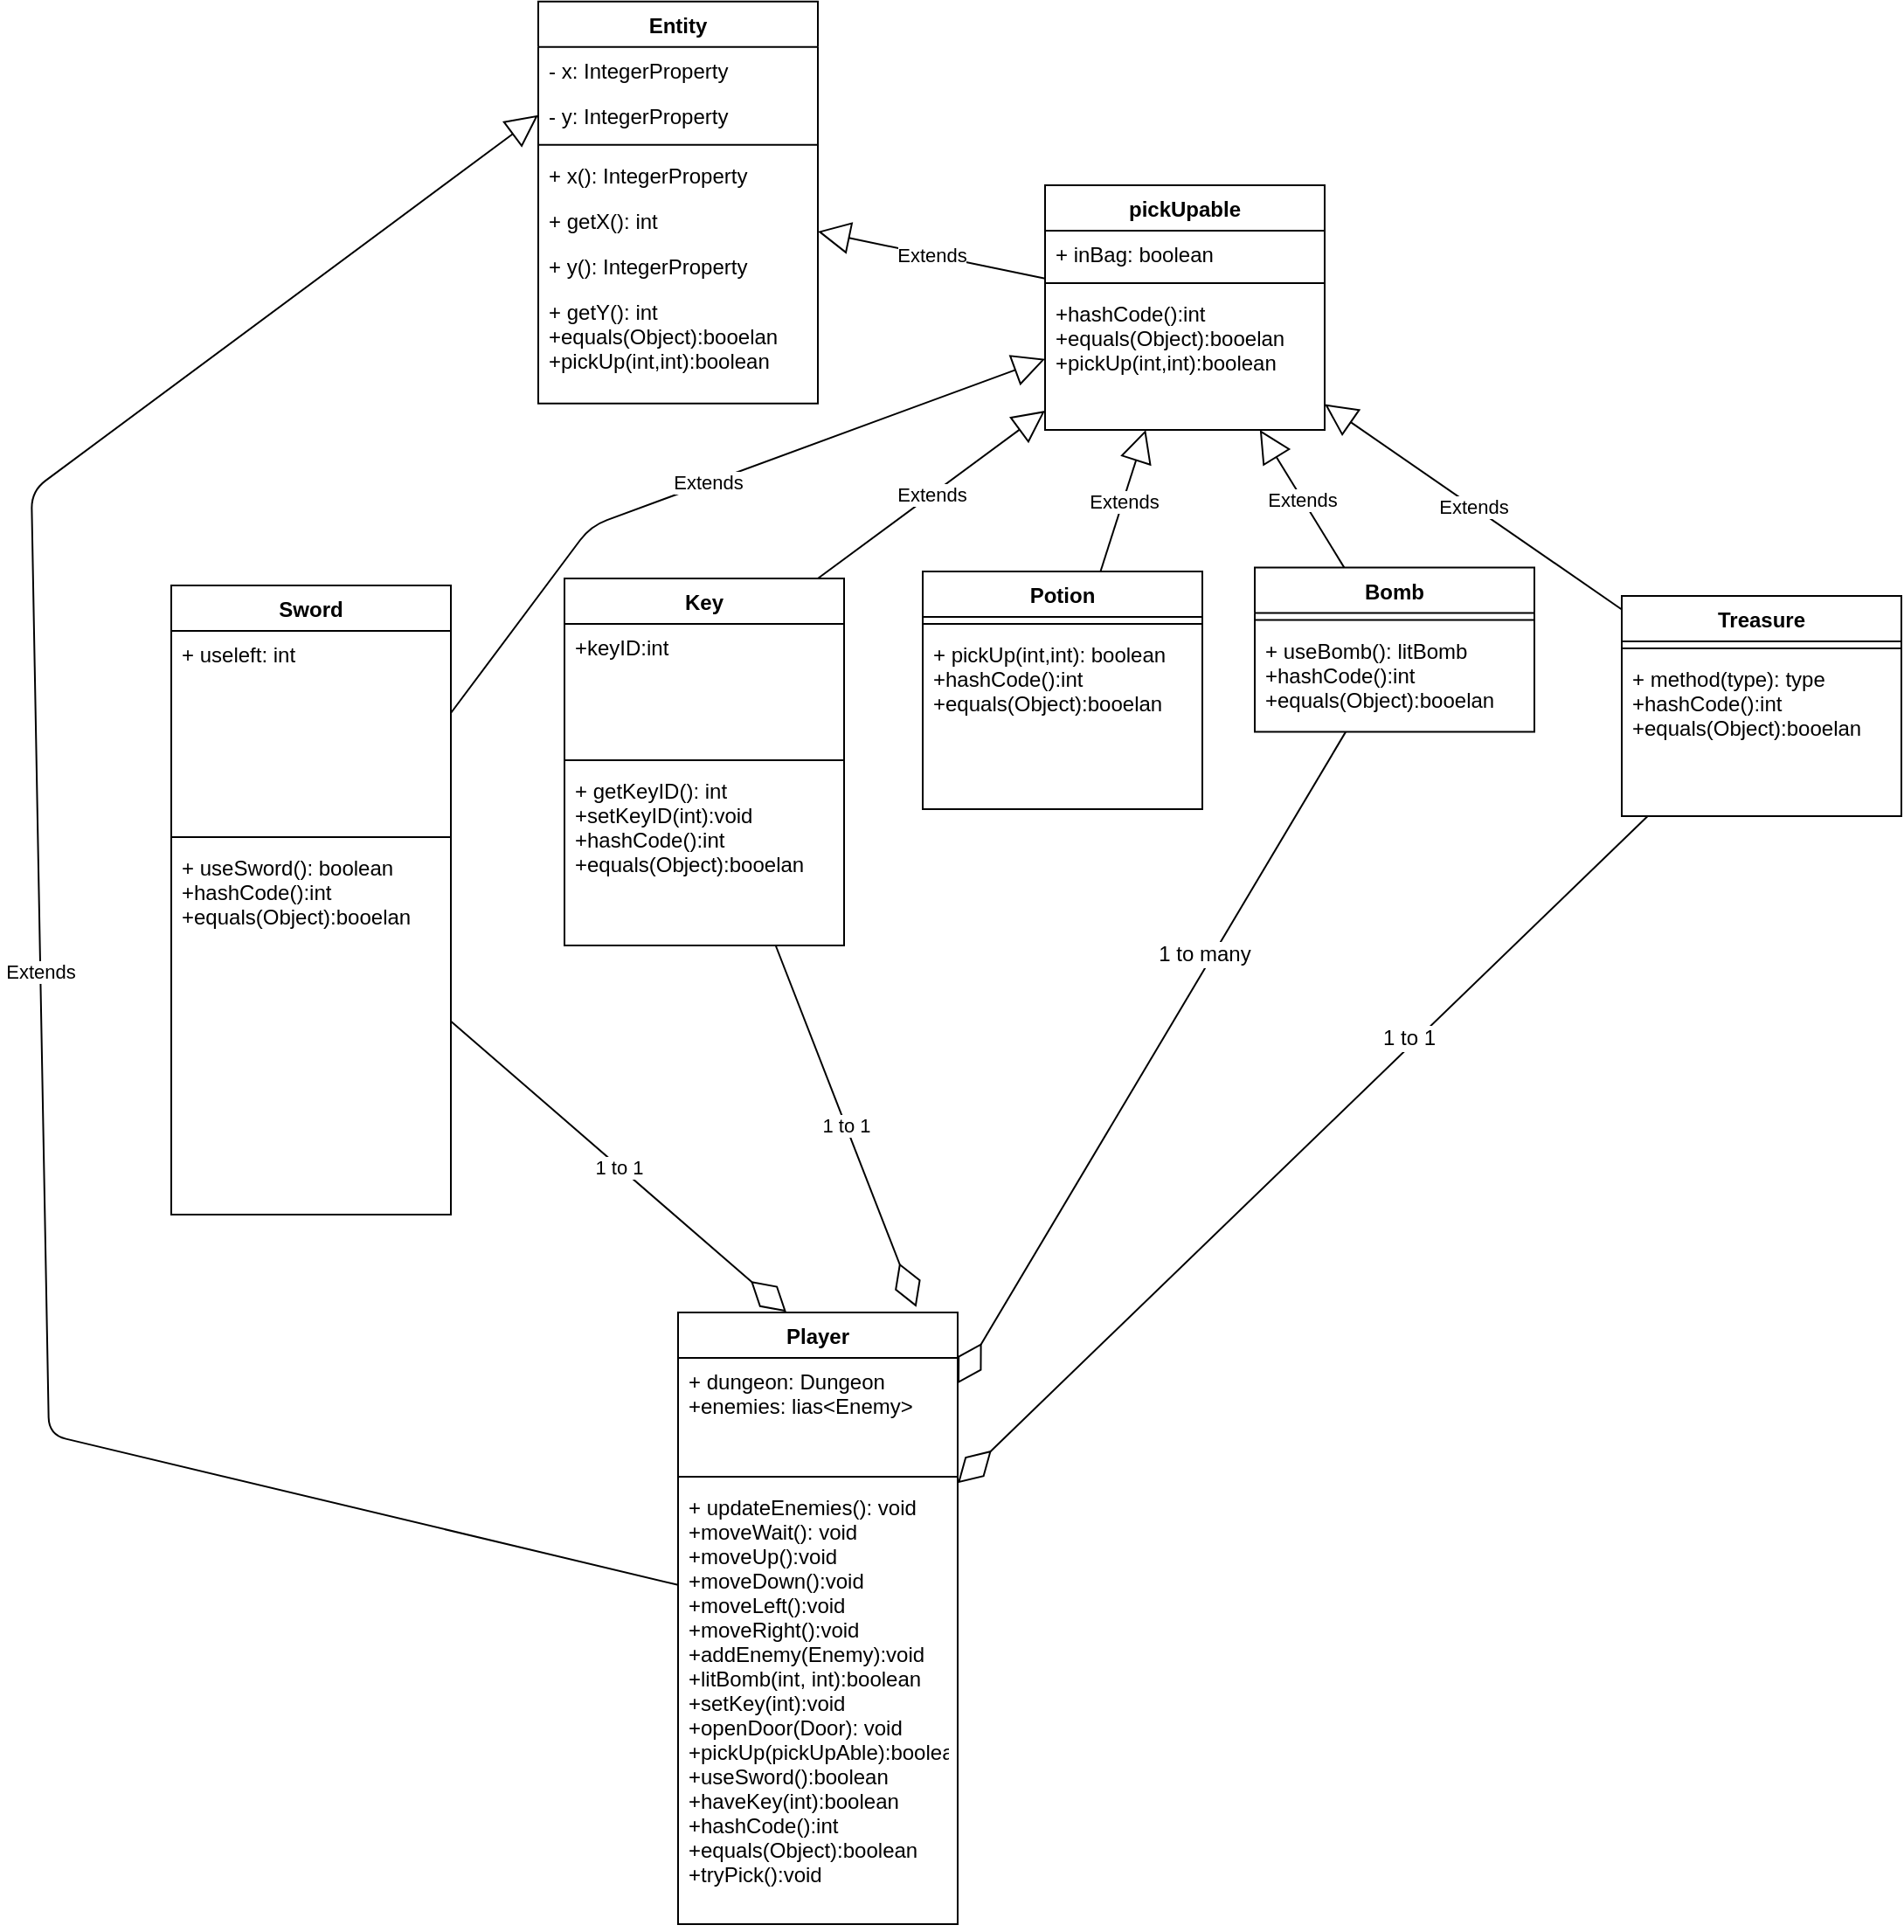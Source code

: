 <mxfile version="11.0.0" type="device"><diagram id="uhugsDk623DFsajgp7sM" name="Page-1"><mxGraphModel dx="1470" dy="1053" grid="1" gridSize="10" guides="1" tooltips="1" connect="1" arrows="1" fold="1" page="1" pageScale="1" pageWidth="850" pageHeight="1100" math="0" shadow="0"><root><mxCell id="0"/><mxCell id="1" parent="0"/><mxCell id="AZv3D4394aoeMoR6-oPh-2" value="Entity" style="swimlane;fontStyle=1;align=center;verticalAlign=top;childLayout=stackLayout;horizontal=1;startSize=26;horizontalStack=0;resizeParent=1;resizeParentMax=0;resizeLast=0;collapsible=1;marginBottom=0;" parent="1" vertex="1"><mxGeometry x="330" y="-0.143" width="160" height="230" as="geometry"/></mxCell><mxCell id="AZv3D4394aoeMoR6-oPh-3" value="- x: IntegerProperty " style="text;strokeColor=none;fillColor=none;align=left;verticalAlign=top;spacingLeft=4;spacingRight=4;overflow=hidden;rotatable=0;points=[[0,0.5],[1,0.5]];portConstraint=eastwest;" parent="AZv3D4394aoeMoR6-oPh-2" vertex="1"><mxGeometry y="26" width="160" height="26" as="geometry"/></mxCell><mxCell id="AZv3D4394aoeMoR6-oPh-4" value="- y: IntegerProperty " style="text;strokeColor=none;fillColor=none;align=left;verticalAlign=top;spacingLeft=4;spacingRight=4;overflow=hidden;rotatable=0;points=[[0,0.5],[1,0.5]];portConstraint=eastwest;" parent="AZv3D4394aoeMoR6-oPh-2" vertex="1"><mxGeometry y="52" width="160" height="26" as="geometry"/></mxCell><mxCell id="AZv3D4394aoeMoR6-oPh-5" value="" style="line;strokeWidth=1;fillColor=none;align=left;verticalAlign=middle;spacingTop=-1;spacingLeft=3;spacingRight=3;rotatable=0;labelPosition=right;points=[];portConstraint=eastwest;" parent="AZv3D4394aoeMoR6-oPh-2" vertex="1"><mxGeometry y="78" width="160" height="8" as="geometry"/></mxCell><mxCell id="AZv3D4394aoeMoR6-oPh-6" value="+ x(): IntegerProperty" style="text;strokeColor=none;fillColor=none;align=left;verticalAlign=top;spacingLeft=4;spacingRight=4;overflow=hidden;rotatable=0;points=[[0,0.5],[1,0.5]];portConstraint=eastwest;" parent="AZv3D4394aoeMoR6-oPh-2" vertex="1"><mxGeometry y="86" width="160" height="26" as="geometry"/></mxCell><mxCell id="AZv3D4394aoeMoR6-oPh-7" value="+ getX(): int" style="text;strokeColor=none;fillColor=none;align=left;verticalAlign=top;spacingLeft=4;spacingRight=4;overflow=hidden;rotatable=0;points=[[0,0.5],[1,0.5]];portConstraint=eastwest;" parent="AZv3D4394aoeMoR6-oPh-2" vertex="1"><mxGeometry y="112" width="160" height="26" as="geometry"/></mxCell><mxCell id="AZv3D4394aoeMoR6-oPh-8" value="+ y(): IntegerProperty" style="text;strokeColor=none;fillColor=none;align=left;verticalAlign=top;spacingLeft=4;spacingRight=4;overflow=hidden;rotatable=0;points=[[0,0.5],[1,0.5]];portConstraint=eastwest;" parent="AZv3D4394aoeMoR6-oPh-2" vertex="1"><mxGeometry y="138" width="160" height="26" as="geometry"/></mxCell><mxCell id="AZv3D4394aoeMoR6-oPh-9" value="+ getY(): int&#10;+equals(Object):booelan&#10;+pickUp(int,int):boolean" style="text;strokeColor=none;fillColor=none;align=left;verticalAlign=top;spacingLeft=4;spacingRight=4;overflow=hidden;rotatable=0;points=[[0,0.5],[1,0.5]];portConstraint=eastwest;" parent="AZv3D4394aoeMoR6-oPh-2" vertex="1"><mxGeometry y="164" width="160" height="66" as="geometry"/></mxCell><mxCell id="aPnyDW8-eZnKJzGELUpE-5" value="Sword" style="swimlane;fontStyle=1;align=center;verticalAlign=top;childLayout=stackLayout;horizontal=1;startSize=26;horizontalStack=0;resizeParent=1;resizeParentMax=0;resizeLast=0;collapsible=1;marginBottom=0;" parent="1" vertex="1"><mxGeometry x="120" y="334" width="160" height="360" as="geometry"/></mxCell><mxCell id="aPnyDW8-eZnKJzGELUpE-6" value="+ useleft: int&#10;" style="text;strokeColor=none;fillColor=none;align=left;verticalAlign=top;spacingLeft=4;spacingRight=4;overflow=hidden;rotatable=0;points=[[0,0.5],[1,0.5]];portConstraint=eastwest;" parent="aPnyDW8-eZnKJzGELUpE-5" vertex="1"><mxGeometry y="26" width="160" height="114" as="geometry"/></mxCell><mxCell id="aPnyDW8-eZnKJzGELUpE-7" value="" style="line;strokeWidth=1;fillColor=none;align=left;verticalAlign=middle;spacingTop=-1;spacingLeft=3;spacingRight=3;rotatable=0;labelPosition=right;points=[];portConstraint=eastwest;" parent="aPnyDW8-eZnKJzGELUpE-5" vertex="1"><mxGeometry y="140" width="160" height="8" as="geometry"/></mxCell><mxCell id="aPnyDW8-eZnKJzGELUpE-8" value="+ useSword(): boolean&#10;+hashCode():int&#10;+equals(Object):booelan" style="text;strokeColor=none;fillColor=none;align=left;verticalAlign=top;spacingLeft=4;spacingRight=4;overflow=hidden;rotatable=0;points=[[0,0.5],[1,0.5]];portConstraint=eastwest;" parent="aPnyDW8-eZnKJzGELUpE-5" vertex="1"><mxGeometry y="148" width="160" height="212" as="geometry"/></mxCell><mxCell id="aPnyDW8-eZnKJzGELUpE-9" value="pickUpable" style="swimlane;fontStyle=1;align=center;verticalAlign=top;childLayout=stackLayout;horizontal=1;startSize=26;horizontalStack=0;resizeParent=1;resizeParentMax=0;resizeLast=0;collapsible=1;marginBottom=0;" parent="1" vertex="1"><mxGeometry x="620" y="105" width="160" height="140" as="geometry"/></mxCell><mxCell id="aPnyDW8-eZnKJzGELUpE-10" value="+ inBag: boolean" style="text;strokeColor=none;fillColor=none;align=left;verticalAlign=top;spacingLeft=4;spacingRight=4;overflow=hidden;rotatable=0;points=[[0,0.5],[1,0.5]];portConstraint=eastwest;" parent="aPnyDW8-eZnKJzGELUpE-9" vertex="1"><mxGeometry y="26" width="160" height="26" as="geometry"/></mxCell><mxCell id="aPnyDW8-eZnKJzGELUpE-11" value="" style="line;strokeWidth=1;fillColor=none;align=left;verticalAlign=middle;spacingTop=-1;spacingLeft=3;spacingRight=3;rotatable=0;labelPosition=right;points=[];portConstraint=eastwest;" parent="aPnyDW8-eZnKJzGELUpE-9" vertex="1"><mxGeometry y="52" width="160" height="8" as="geometry"/></mxCell><mxCell id="aPnyDW8-eZnKJzGELUpE-12" value="+hashCode():int&#10;+equals(Object):booelan&#10;+pickUp(int,int):boolean" style="text;strokeColor=none;fillColor=none;align=left;verticalAlign=top;spacingLeft=4;spacingRight=4;overflow=hidden;rotatable=0;points=[[0,0.5],[1,0.5]];portConstraint=eastwest;" parent="aPnyDW8-eZnKJzGELUpE-9" vertex="1"><mxGeometry y="60" width="160" height="80" as="geometry"/></mxCell><mxCell id="aPnyDW8-eZnKJzGELUpE-13" value="Key" style="swimlane;fontStyle=1;align=center;verticalAlign=top;childLayout=stackLayout;horizontal=1;startSize=26;horizontalStack=0;resizeParent=1;resizeParentMax=0;resizeLast=0;collapsible=1;marginBottom=0;" parent="1" vertex="1"><mxGeometry x="345" y="330" width="160" height="210" as="geometry"/></mxCell><mxCell id="fDHP6cctG5oFdlvsCEwT-3" value="Extends" style="endArrow=block;endSize=16;endFill=0;html=1;" parent="aPnyDW8-eZnKJzGELUpE-13" target="aPnyDW8-eZnKJzGELUpE-9" edge="1"><mxGeometry width="160" relative="1" as="geometry"><mxPoint x="145" as="sourcePoint"/><mxPoint x="305" as="targetPoint"/></mxGeometry></mxCell><mxCell id="aPnyDW8-eZnKJzGELUpE-14" value="+keyID:int" style="text;strokeColor=none;fillColor=none;align=left;verticalAlign=top;spacingLeft=4;spacingRight=4;overflow=hidden;rotatable=0;points=[[0,0.5],[1,0.5]];portConstraint=eastwest;" parent="aPnyDW8-eZnKJzGELUpE-13" vertex="1"><mxGeometry y="26" width="160" height="74" as="geometry"/></mxCell><mxCell id="aPnyDW8-eZnKJzGELUpE-15" value="" style="line;strokeWidth=1;fillColor=none;align=left;verticalAlign=middle;spacingTop=-1;spacingLeft=3;spacingRight=3;rotatable=0;labelPosition=right;points=[];portConstraint=eastwest;" parent="aPnyDW8-eZnKJzGELUpE-13" vertex="1"><mxGeometry y="100" width="160" height="8" as="geometry"/></mxCell><mxCell id="aPnyDW8-eZnKJzGELUpE-16" value="+ getKeyID(): int&#10;+setKeyID(int):void&#10;+hashCode():int&#10;+equals(Object):booelan" style="text;strokeColor=none;fillColor=none;align=left;verticalAlign=top;spacingLeft=4;spacingRight=4;overflow=hidden;rotatable=0;points=[[0,0.5],[1,0.5]];portConstraint=eastwest;" parent="aPnyDW8-eZnKJzGELUpE-13" vertex="1"><mxGeometry y="108" width="160" height="102" as="geometry"/></mxCell><mxCell id="aPnyDW8-eZnKJzGELUpE-17" value="Potion" style="swimlane;fontStyle=1;align=center;verticalAlign=top;childLayout=stackLayout;horizontal=1;startSize=26;horizontalStack=0;resizeParent=1;resizeParentMax=0;resizeLast=0;collapsible=1;marginBottom=0;" parent="1" vertex="1"><mxGeometry x="550" y="326" width="160" height="136" as="geometry"/></mxCell><mxCell id="aPnyDW8-eZnKJzGELUpE-19" value="" style="line;strokeWidth=1;fillColor=none;align=left;verticalAlign=middle;spacingTop=-1;spacingLeft=3;spacingRight=3;rotatable=0;labelPosition=right;points=[];portConstraint=eastwest;" parent="aPnyDW8-eZnKJzGELUpE-17" vertex="1"><mxGeometry y="26" width="160" height="8" as="geometry"/></mxCell><mxCell id="aPnyDW8-eZnKJzGELUpE-20" value="+ pickUp(int,int): boolean&#10;+hashCode():int&#10;+equals(Object):booelan" style="text;strokeColor=none;fillColor=none;align=left;verticalAlign=top;spacingLeft=4;spacingRight=4;overflow=hidden;rotatable=0;points=[[0,0.5],[1,0.5]];portConstraint=eastwest;" parent="aPnyDW8-eZnKJzGELUpE-17" vertex="1"><mxGeometry y="34" width="160" height="102" as="geometry"/></mxCell><mxCell id="aPnyDW8-eZnKJzGELUpE-21" value="Bomb" style="swimlane;fontStyle=1;align=center;verticalAlign=top;childLayout=stackLayout;horizontal=1;startSize=26;horizontalStack=0;resizeParent=1;resizeParentMax=0;resizeLast=0;collapsible=1;marginBottom=0;" parent="1" vertex="1"><mxGeometry x="740" y="323.811" width="160" height="94" as="geometry"/></mxCell><mxCell id="aPnyDW8-eZnKJzGELUpE-23" value="" style="line;strokeWidth=1;fillColor=none;align=left;verticalAlign=middle;spacingTop=-1;spacingLeft=3;spacingRight=3;rotatable=0;labelPosition=right;points=[];portConstraint=eastwest;" parent="aPnyDW8-eZnKJzGELUpE-21" vertex="1"><mxGeometry y="26" width="160" height="8" as="geometry"/></mxCell><mxCell id="aPnyDW8-eZnKJzGELUpE-24" value="+ useBomb(): litBomb&#10;+hashCode():int&#10;+equals(Object):booelan" style="text;strokeColor=none;fillColor=none;align=left;verticalAlign=top;spacingLeft=4;spacingRight=4;overflow=hidden;rotatable=0;points=[[0,0.5],[1,0.5]];portConstraint=eastwest;" parent="aPnyDW8-eZnKJzGELUpE-21" vertex="1"><mxGeometry y="34" width="160" height="60" as="geometry"/></mxCell><mxCell id="aPnyDW8-eZnKJzGELUpE-25" value="Treasure" style="swimlane;fontStyle=1;align=center;verticalAlign=top;childLayout=stackLayout;horizontal=1;startSize=26;horizontalStack=0;resizeParent=1;resizeParentMax=0;resizeLast=0;collapsible=1;marginBottom=0;" parent="1" vertex="1"><mxGeometry x="950" y="340" width="160" height="126" as="geometry"/></mxCell><mxCell id="aPnyDW8-eZnKJzGELUpE-27" value="" style="line;strokeWidth=1;fillColor=none;align=left;verticalAlign=middle;spacingTop=-1;spacingLeft=3;spacingRight=3;rotatable=0;labelPosition=right;points=[];portConstraint=eastwest;" parent="aPnyDW8-eZnKJzGELUpE-25" vertex="1"><mxGeometry y="26" width="160" height="8" as="geometry"/></mxCell><mxCell id="aPnyDW8-eZnKJzGELUpE-28" value="+ method(type): type&#10;+hashCode():int&#10;+equals(Object):booelan" style="text;strokeColor=none;fillColor=none;align=left;verticalAlign=top;spacingLeft=4;spacingRight=4;overflow=hidden;rotatable=0;points=[[0,0.5],[1,0.5]];portConstraint=eastwest;" parent="aPnyDW8-eZnKJzGELUpE-25" vertex="1"><mxGeometry y="34" width="160" height="92" as="geometry"/></mxCell><mxCell id="aPnyDW8-eZnKJzGELUpE-29" value="Player" style="swimlane;fontStyle=1;align=center;verticalAlign=top;childLayout=stackLayout;horizontal=1;startSize=26;horizontalStack=0;resizeParent=1;resizeParentMax=0;resizeLast=0;collapsible=1;marginBottom=0;" parent="1" vertex="1"><mxGeometry x="410" y="750" width="160" height="350" as="geometry"/></mxCell><mxCell id="aPnyDW8-eZnKJzGELUpE-30" value="+ dungeon: Dungeon&#10;+enemies: lias&lt;Enemy&gt;" style="text;strokeColor=none;fillColor=none;align=left;verticalAlign=top;spacingLeft=4;spacingRight=4;overflow=hidden;rotatable=0;points=[[0,0.5],[1,0.5]];portConstraint=eastwest;" parent="aPnyDW8-eZnKJzGELUpE-29" vertex="1"><mxGeometry y="26" width="160" height="64" as="geometry"/></mxCell><mxCell id="aPnyDW8-eZnKJzGELUpE-31" value="" style="line;strokeWidth=1;fillColor=none;align=left;verticalAlign=middle;spacingTop=-1;spacingLeft=3;spacingRight=3;rotatable=0;labelPosition=right;points=[];portConstraint=eastwest;" parent="aPnyDW8-eZnKJzGELUpE-29" vertex="1"><mxGeometry y="90" width="160" height="8" as="geometry"/></mxCell><mxCell id="aPnyDW8-eZnKJzGELUpE-32" value="+ updateEnemies(): void &#10;+moveWait(): void&#10;+moveUp():void&#10;+moveDown():void&#10;+moveLeft():void&#10;+moveRight():void&#10;+addEnemy(Enemy):void&#10;+litBomb(int, int):boolean&#10;+setKey(int):void&#10;+openDoor(Door): void&#10;+pickUp(pickUpAble):boolean&#10;+useSword():boolean&#10;+haveKey(int):boolean&#10;+hashCode():int&#10;+equals(Object):boolean&#10;+tryPick():void&#10;" style="text;strokeColor=none;fillColor=none;align=left;verticalAlign=top;spacingLeft=4;spacingRight=4;overflow=hidden;rotatable=0;points=[[0,0.5],[1,0.5]];portConstraint=eastwest;" parent="aPnyDW8-eZnKJzGELUpE-29" vertex="1"><mxGeometry y="98" width="160" height="252" as="geometry"/></mxCell><mxCell id="fDHP6cctG5oFdlvsCEwT-1" value="Extends" style="endArrow=block;endSize=16;endFill=0;html=1;" parent="1" source="aPnyDW8-eZnKJzGELUpE-5" target="aPnyDW8-eZnKJzGELUpE-9" edge="1"><mxGeometry width="160" relative="1" as="geometry"><mxPoint x="260" y="340" as="sourcePoint"/><mxPoint x="430" y="320" as="targetPoint"/><Array as="points"><mxPoint x="360" y="300"/></Array></mxGeometry></mxCell><mxCell id="fDHP6cctG5oFdlvsCEwT-4" value="Extends" style="endArrow=block;endSize=16;endFill=0;html=1;" parent="1" source="aPnyDW8-eZnKJzGELUpE-17" target="aPnyDW8-eZnKJzGELUpE-9" edge="1"><mxGeometry width="160" relative="1" as="geometry"><mxPoint x="550" y="570" as="sourcePoint"/><mxPoint x="710" y="570" as="targetPoint"/></mxGeometry></mxCell><mxCell id="fDHP6cctG5oFdlvsCEwT-5" value="Extends" style="endArrow=block;endSize=16;endFill=0;html=1;" parent="1" source="aPnyDW8-eZnKJzGELUpE-21" target="aPnyDW8-eZnKJzGELUpE-9" edge="1"><mxGeometry width="160" relative="1" as="geometry"><mxPoint x="750" y="230" as="sourcePoint"/><mxPoint x="910" y="230" as="targetPoint"/></mxGeometry></mxCell><mxCell id="fDHP6cctG5oFdlvsCEwT-6" value="Extends" style="endArrow=block;endSize=16;endFill=0;html=1;" parent="1" source="aPnyDW8-eZnKJzGELUpE-25" target="aPnyDW8-eZnKJzGELUpE-9" edge="1"><mxGeometry width="160" relative="1" as="geometry"><mxPoint x="660" y="610" as="sourcePoint"/><mxPoint x="820" y="610" as="targetPoint"/></mxGeometry></mxCell><mxCell id="fDHP6cctG5oFdlvsCEwT-7" value="Extends" style="endArrow=block;endSize=16;endFill=0;html=1;entryX=0;entryY=0.5;entryDx=0;entryDy=0;" parent="1" source="aPnyDW8-eZnKJzGELUpE-29" target="AZv3D4394aoeMoR6-oPh-4" edge="1"><mxGeometry width="160" relative="1" as="geometry"><mxPoint x="170" y="910" as="sourcePoint"/><mxPoint x="330" y="910" as="targetPoint"/><Array as="points"><mxPoint x="50" y="820"/><mxPoint x="40" y="280"/></Array></mxGeometry></mxCell><mxCell id="fDHP6cctG5oFdlvsCEwT-8" value="Extends" style="endArrow=block;endSize=16;endFill=0;html=1;" parent="1" source="aPnyDW8-eZnKJzGELUpE-9" target="AZv3D4394aoeMoR6-oPh-2" edge="1"><mxGeometry width="160" relative="1" as="geometry"><mxPoint x="560" y="40" as="sourcePoint"/><mxPoint x="720" y="40" as="targetPoint"/></mxGeometry></mxCell><mxCell id="fDHP6cctG5oFdlvsCEwT-9" value="1 to 1" style="endArrow=diamondThin;endFill=0;endSize=24;html=1;entryX=0.387;entryY=-0.001;entryDx=0;entryDy=0;entryPerimeter=0;" parent="1" source="aPnyDW8-eZnKJzGELUpE-5" target="aPnyDW8-eZnKJzGELUpE-29" edge="1"><mxGeometry width="160" relative="1" as="geometry"><mxPoint x="70" y="980" as="sourcePoint"/><mxPoint x="230" y="980" as="targetPoint"/></mxGeometry></mxCell><mxCell id="fDHP6cctG5oFdlvsCEwT-10" value="1 to 1" style="endArrow=diamondThin;endFill=0;endSize=24;html=1;entryX=0.852;entryY=-0.009;entryDx=0;entryDy=0;entryPerimeter=0;" parent="1" source="aPnyDW8-eZnKJzGELUpE-13" target="aPnyDW8-eZnKJzGELUpE-29" edge="1"><mxGeometry width="160" relative="1" as="geometry"><mxPoint x="440" y="660" as="sourcePoint"/><mxPoint x="600" y="660" as="targetPoint"/></mxGeometry></mxCell><mxCell id="fDHP6cctG5oFdlvsCEwT-11" value="" style="endArrow=diamondThin;endFill=0;endSize=24;html=1;" parent="1" source="aPnyDW8-eZnKJzGELUpE-21" target="aPnyDW8-eZnKJzGELUpE-29" edge="1"><mxGeometry width="160" relative="1" as="geometry"><mxPoint x="460" y="610" as="sourcePoint"/><mxPoint x="620" y="610" as="targetPoint"/></mxGeometry></mxCell><mxCell id="fDHP6cctG5oFdlvsCEwT-13" value="1 to many" style="text;html=1;resizable=0;points=[];align=center;verticalAlign=middle;labelBackgroundColor=#ffffff;" parent="fDHP6cctG5oFdlvsCEwT-11" vertex="1" connectable="0"><mxGeometry x="-0.305" y="-5" relative="1" as="geometry"><mxPoint as="offset"/></mxGeometry></mxCell><mxCell id="fDHP6cctG5oFdlvsCEwT-12" value="" style="endArrow=diamondThin;endFill=0;endSize=24;html=1;" parent="1" source="aPnyDW8-eZnKJzGELUpE-25" target="aPnyDW8-eZnKJzGELUpE-29" edge="1"><mxGeometry width="160" relative="1" as="geometry"><mxPoint x="680" y="710" as="sourcePoint"/><mxPoint x="840" y="710" as="targetPoint"/></mxGeometry></mxCell><mxCell id="fDHP6cctG5oFdlvsCEwT-14" value="1 to 1" style="text;html=1;resizable=0;points=[];align=center;verticalAlign=middle;labelBackgroundColor=#ffffff;" parent="fDHP6cctG5oFdlvsCEwT-12" vertex="1" connectable="0"><mxGeometry x="-0.321" y="-4" relative="1" as="geometry"><mxPoint as="offset"/></mxGeometry></mxCell></root></mxGraphModel></diagram><diagram id="M5wXABtf47_L8HapCphq" name="Page-2"><mxGraphModel dx="1957" dy="1400" grid="1" gridSize="10" guides="1" tooltips="1" connect="1" arrows="1" fold="1" page="1" pageScale="1" pageWidth="850" pageHeight="1100" math="0" shadow="0"><root><mxCell id="HnHnSK6HN9F2AmOJ18f4-0"/><mxCell id="HnHnSK6HN9F2AmOJ18f4-1" parent="HnHnSK6HN9F2AmOJ18f4-0"/></root></mxGraphModel></diagram></mxfile>
